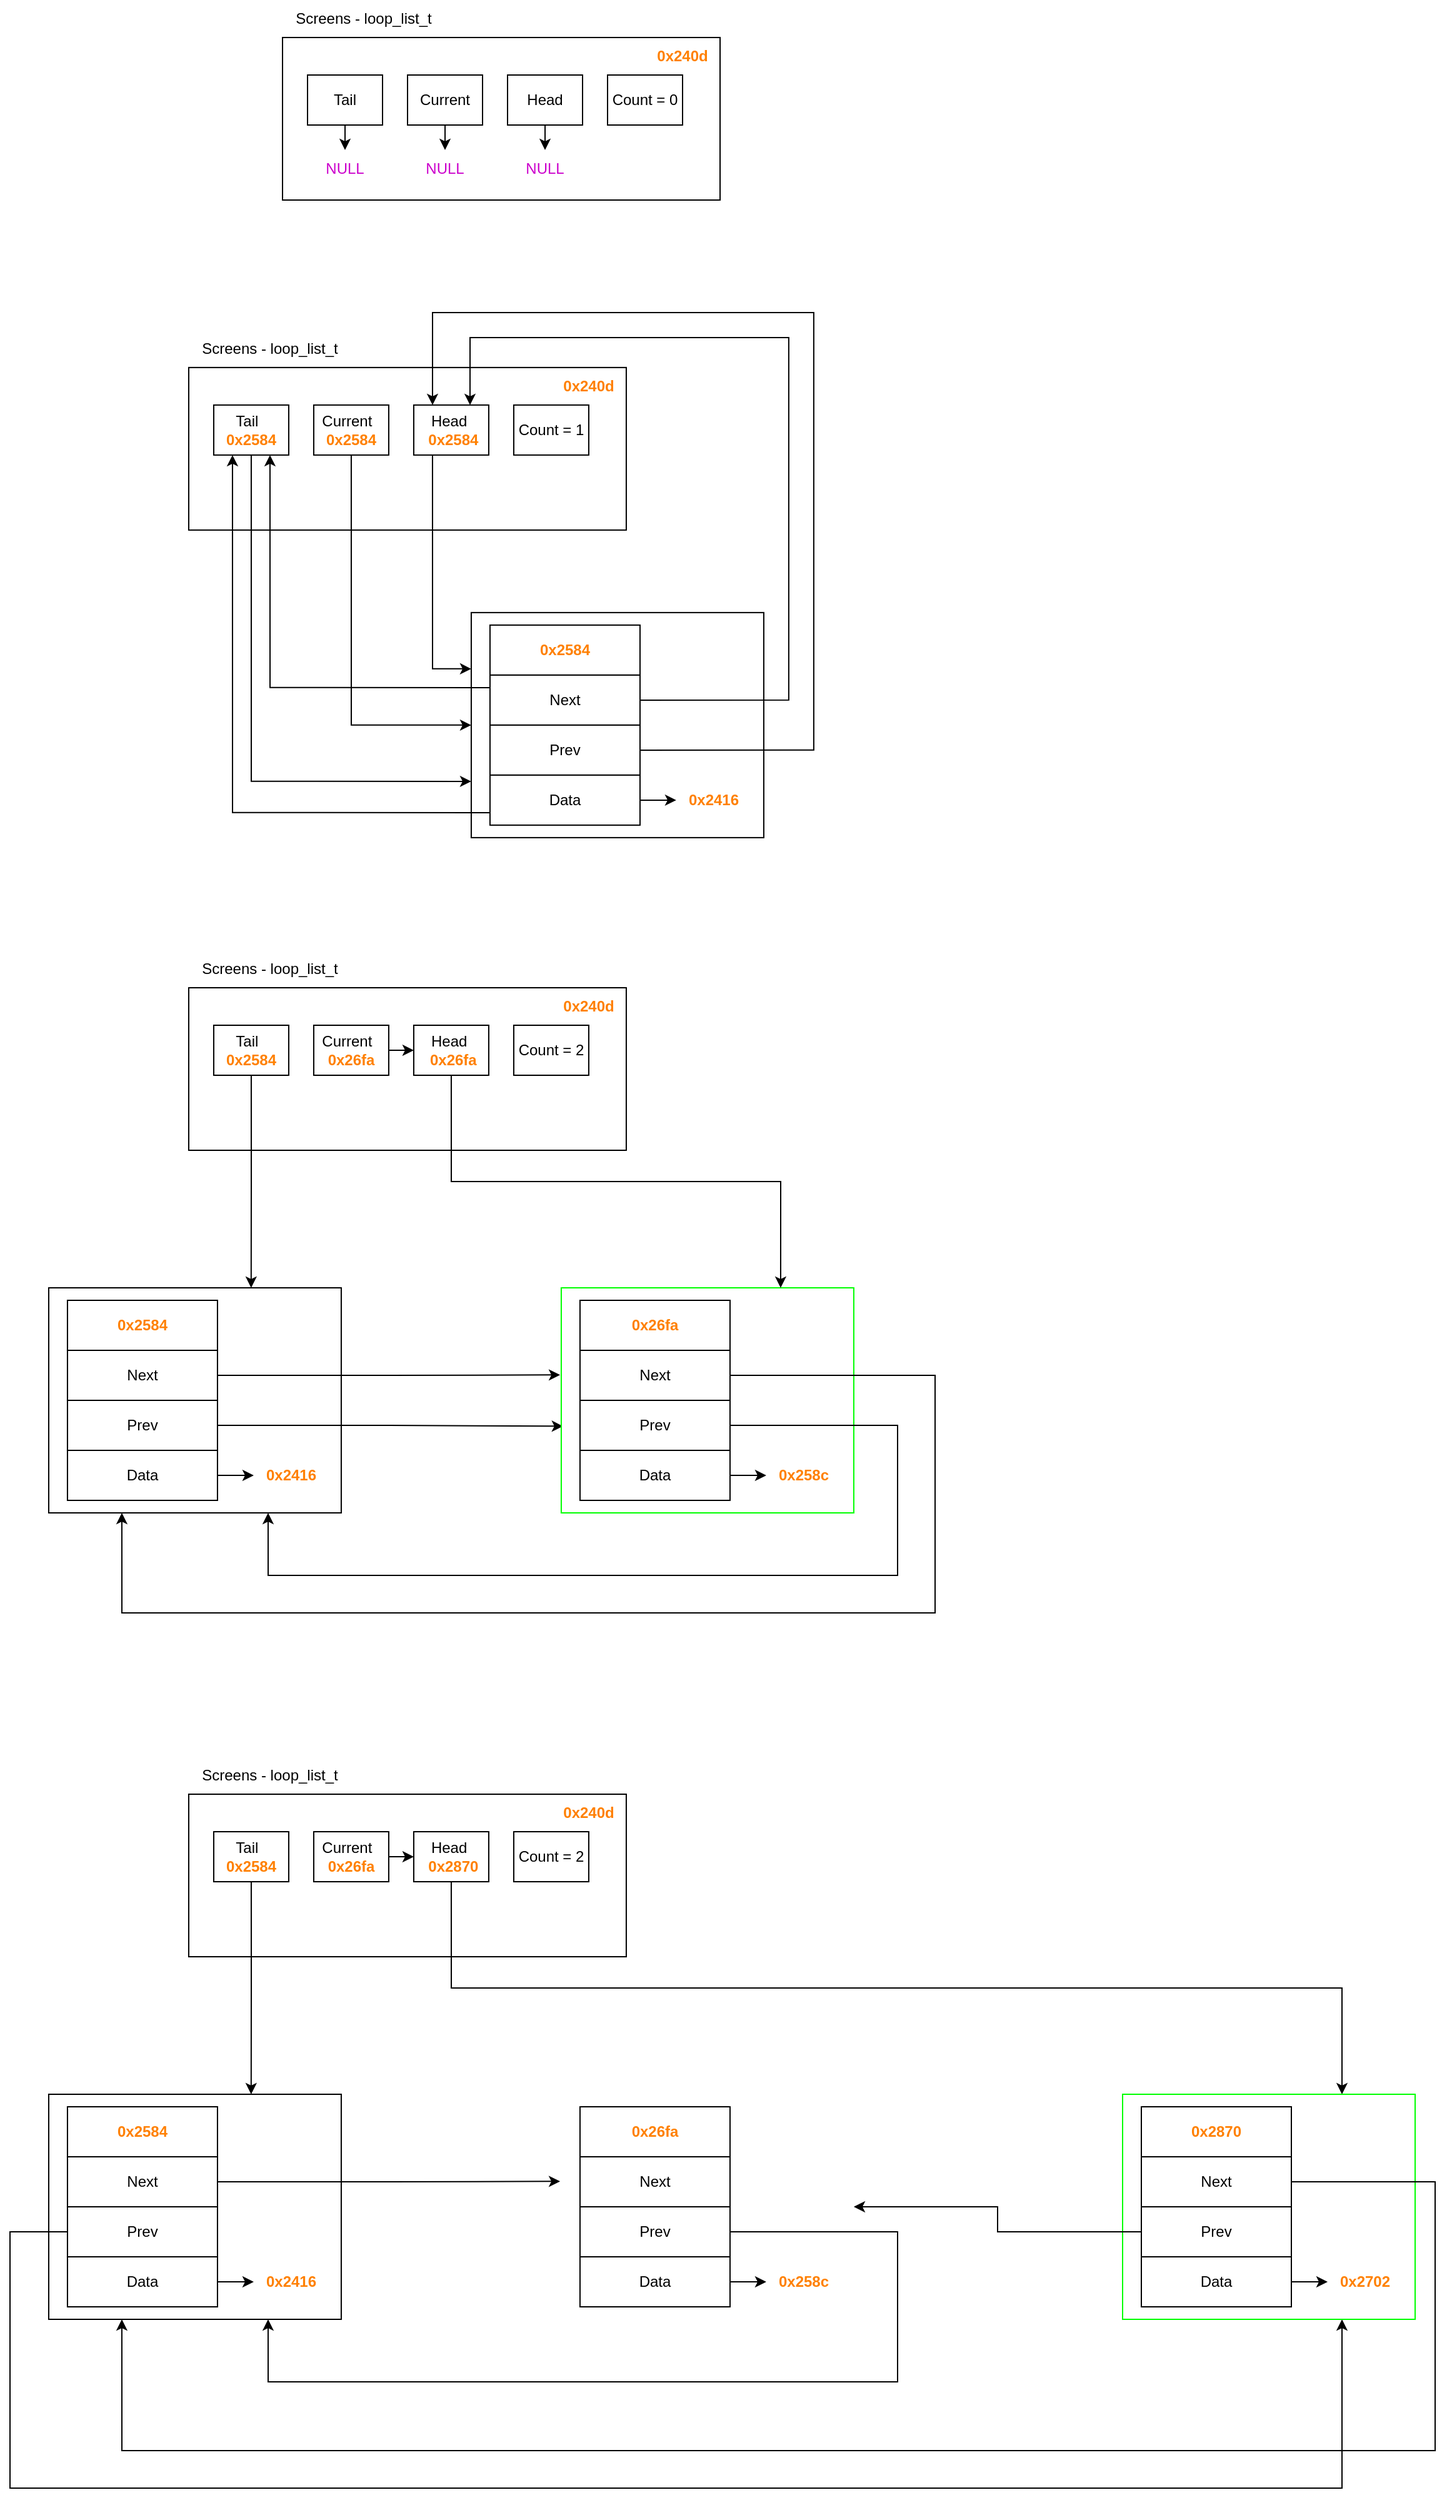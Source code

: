 <mxfile version="20.6.2" type="device"><diagram id="OfAVO9YOUaNSZCqwVsdx" name="Strona-1"><mxGraphModel dx="958" dy="817" grid="1" gridSize="10" guides="1" tooltips="1" connect="1" arrows="1" fold="1" page="1" pageScale="1" pageWidth="1169" pageHeight="827" math="0" shadow="0"><root><mxCell id="0"/><mxCell id="1" parent="0"/><mxCell id="90KK3kme6CxZIiS_9AgN-1" value="" style="rounded=0;whiteSpace=wrap;html=1;" vertex="1" parent="1"><mxGeometry x="238" y="40" width="350" height="130" as="geometry"/></mxCell><mxCell id="90KK3kme6CxZIiS_9AgN-2" value="Screens - loop_list_t" style="text;html=1;strokeColor=none;fillColor=none;align=center;verticalAlign=middle;whiteSpace=wrap;rounded=0;" vertex="1" parent="1"><mxGeometry x="238" y="10" width="130" height="30" as="geometry"/></mxCell><mxCell id="90KK3kme6CxZIiS_9AgN-3" value="0x240d" style="text;html=1;strokeColor=none;fillColor=none;align=center;verticalAlign=middle;whiteSpace=wrap;rounded=0;fontStyle=1;fontColor=#FF8000;" vertex="1" parent="1"><mxGeometry x="528" y="40" width="60" height="30" as="geometry"/></mxCell><mxCell id="90KK3kme6CxZIiS_9AgN-4" value="" style="rounded=0;whiteSpace=wrap;html=1;" vertex="1" parent="1"><mxGeometry x="162.97" y="303.94" width="350" height="130" as="geometry"/></mxCell><mxCell id="90KK3kme6CxZIiS_9AgN-5" value="0x240d" style="text;html=1;strokeColor=none;fillColor=none;align=center;verticalAlign=middle;whiteSpace=wrap;rounded=0;fontStyle=1;fontColor=#FF8000;" vertex="1" parent="1"><mxGeometry x="452.97" y="303.94" width="60" height="30" as="geometry"/></mxCell><mxCell id="90KK3kme6CxZIiS_9AgN-6" value="Screens - loop_list_t" style="text;html=1;strokeColor=none;fillColor=none;align=center;verticalAlign=middle;whiteSpace=wrap;rounded=0;" vertex="1" parent="1"><mxGeometry x="162.97" y="273.94" width="130" height="30" as="geometry"/></mxCell><mxCell id="90KK3kme6CxZIiS_9AgN-18" style="edgeStyle=orthogonalEdgeStyle;rounded=0;orthogonalLoop=1;jettySize=auto;html=1;exitX=0.5;exitY=1;exitDx=0;exitDy=0;entryX=0.5;entryY=0;entryDx=0;entryDy=0;fontColor=#FF8000;" edge="1" parent="1" source="90KK3kme6CxZIiS_9AgN-7" target="90KK3kme6CxZIiS_9AgN-11"><mxGeometry relative="1" as="geometry"/></mxCell><mxCell id="90KK3kme6CxZIiS_9AgN-7" value="Tail" style="rounded=0;whiteSpace=wrap;html=1;" vertex="1" parent="1"><mxGeometry x="258" y="70" width="60" height="40" as="geometry"/></mxCell><mxCell id="90KK3kme6CxZIiS_9AgN-19" style="edgeStyle=orthogonalEdgeStyle;rounded=0;orthogonalLoop=1;jettySize=auto;html=1;exitX=0.5;exitY=1;exitDx=0;exitDy=0;entryX=0.5;entryY=0;entryDx=0;entryDy=0;fontColor=#FF8000;" edge="1" parent="1" source="90KK3kme6CxZIiS_9AgN-8" target="90KK3kme6CxZIiS_9AgN-16"><mxGeometry relative="1" as="geometry"/></mxCell><mxCell id="90KK3kme6CxZIiS_9AgN-8" value="Current" style="rounded=0;whiteSpace=wrap;html=1;" vertex="1" parent="1"><mxGeometry x="338" y="70" width="60" height="40" as="geometry"/></mxCell><mxCell id="90KK3kme6CxZIiS_9AgN-20" style="edgeStyle=orthogonalEdgeStyle;rounded=0;orthogonalLoop=1;jettySize=auto;html=1;exitX=0.5;exitY=1;exitDx=0;exitDy=0;entryX=0.5;entryY=0;entryDx=0;entryDy=0;fontColor=#FF8000;" edge="1" parent="1" source="90KK3kme6CxZIiS_9AgN-9" target="90KK3kme6CxZIiS_9AgN-17"><mxGeometry relative="1" as="geometry"/></mxCell><mxCell id="90KK3kme6CxZIiS_9AgN-9" value="Head" style="rounded=0;whiteSpace=wrap;html=1;" vertex="1" parent="1"><mxGeometry x="418" y="70" width="60" height="40" as="geometry"/></mxCell><mxCell id="90KK3kme6CxZIiS_9AgN-10" value="Count = 0" style="rounded=0;whiteSpace=wrap;html=1;" vertex="1" parent="1"><mxGeometry x="498" y="70" width="60" height="40" as="geometry"/></mxCell><mxCell id="90KK3kme6CxZIiS_9AgN-11" value="NULL" style="text;html=1;strokeColor=none;fillColor=none;align=center;verticalAlign=middle;whiteSpace=wrap;rounded=0;fontColor=#CC00CC;" vertex="1" parent="1"><mxGeometry x="258" y="130" width="60" height="30" as="geometry"/></mxCell><mxCell id="90KK3kme6CxZIiS_9AgN-45" style="edgeStyle=orthogonalEdgeStyle;rounded=0;orthogonalLoop=1;jettySize=auto;html=1;exitX=0.5;exitY=1;exitDx=0;exitDy=0;entryX=0;entryY=0.75;entryDx=0;entryDy=0;fontColor=#FFFFFF;" edge="1" parent="1" source="90KK3kme6CxZIiS_9AgN-12" target="90KK3kme6CxZIiS_9AgN-37"><mxGeometry relative="1" as="geometry"/></mxCell><mxCell id="90KK3kme6CxZIiS_9AgN-12" value="Tail&amp;nbsp;&amp;nbsp;&lt;br&gt;&lt;span style=&quot;color: rgb(255, 128, 0); font-weight: 700;&quot;&gt;0x2584&lt;/span&gt;" style="rounded=0;whiteSpace=wrap;html=1;" vertex="1" parent="1"><mxGeometry x="182.97" y="333.94" width="60" height="40" as="geometry"/></mxCell><mxCell id="90KK3kme6CxZIiS_9AgN-44" style="edgeStyle=orthogonalEdgeStyle;rounded=0;orthogonalLoop=1;jettySize=auto;html=1;exitX=0.5;exitY=1;exitDx=0;exitDy=0;entryX=0;entryY=0.5;entryDx=0;entryDy=0;fontColor=#FFFFFF;" edge="1" parent="1" source="90KK3kme6CxZIiS_9AgN-13" target="90KK3kme6CxZIiS_9AgN-37"><mxGeometry relative="1" as="geometry"/></mxCell><mxCell id="90KK3kme6CxZIiS_9AgN-13" value="Current&amp;nbsp;&amp;nbsp;&lt;br&gt;&lt;span style=&quot;color: rgb(255, 128, 0); font-weight: 700;&quot;&gt;0x2584&lt;/span&gt;" style="rounded=0;whiteSpace=wrap;html=1;" vertex="1" parent="1"><mxGeometry x="262.97" y="333.94" width="60" height="40" as="geometry"/></mxCell><mxCell id="90KK3kme6CxZIiS_9AgN-43" style="edgeStyle=orthogonalEdgeStyle;rounded=0;orthogonalLoop=1;jettySize=auto;html=1;exitX=0.25;exitY=1;exitDx=0;exitDy=0;entryX=0;entryY=0.25;entryDx=0;entryDy=0;fontColor=#FFFFFF;" edge="1" parent="1" source="90KK3kme6CxZIiS_9AgN-14" target="90KK3kme6CxZIiS_9AgN-37"><mxGeometry relative="1" as="geometry"/></mxCell><mxCell id="90KK3kme6CxZIiS_9AgN-14" value="Head&amp;nbsp;&lt;br&gt;&amp;nbsp;&lt;span style=&quot;color: rgb(255, 128, 0); font-weight: 700;&quot;&gt;0x2584&lt;/span&gt;" style="rounded=0;whiteSpace=wrap;html=1;" vertex="1" parent="1"><mxGeometry x="342.97" y="333.94" width="60" height="40" as="geometry"/></mxCell><mxCell id="90KK3kme6CxZIiS_9AgN-15" value="Count = 1" style="rounded=0;whiteSpace=wrap;html=1;" vertex="1" parent="1"><mxGeometry x="422.97" y="333.94" width="60" height="40" as="geometry"/></mxCell><mxCell id="90KK3kme6CxZIiS_9AgN-16" value="NULL" style="text;html=1;strokeColor=none;fillColor=none;align=center;verticalAlign=middle;whiteSpace=wrap;rounded=0;fontColor=#CC00CC;" vertex="1" parent="1"><mxGeometry x="338" y="130" width="60" height="30" as="geometry"/></mxCell><mxCell id="90KK3kme6CxZIiS_9AgN-17" value="NULL" style="text;html=1;strokeColor=none;fillColor=none;align=center;verticalAlign=middle;whiteSpace=wrap;rounded=0;fontColor=#CC00CC;" vertex="1" parent="1"><mxGeometry x="418" y="130" width="60" height="30" as="geometry"/></mxCell><mxCell id="90KK3kme6CxZIiS_9AgN-27" value="Screen - loop_item_t" style="text;html=1;strokeColor=none;fillColor=none;align=center;verticalAlign=middle;whiteSpace=wrap;rounded=0;fontColor=#FFFFFF;" vertex="1" parent="1"><mxGeometry x="388.97" y="469.94" width="120" height="30" as="geometry"/></mxCell><mxCell id="90KK3kme6CxZIiS_9AgN-37" value="" style="rounded=0;whiteSpace=wrap;html=1;fontColor=#FFFFFF;" vertex="1" parent="1"><mxGeometry x="388.97" y="499.94" width="234" height="180" as="geometry"/></mxCell><mxCell id="90KK3kme6CxZIiS_9AgN-38" value="" style="rounded=0;whiteSpace=wrap;html=1;" vertex="1" parent="1"><mxGeometry x="403.97" y="509.94" width="120" height="40" as="geometry"/></mxCell><mxCell id="90KK3kme6CxZIiS_9AgN-39" value="0x2584" style="text;html=1;strokeColor=none;fillColor=none;align=center;verticalAlign=middle;whiteSpace=wrap;rounded=0;fontStyle=1;fontColor=#FF8000;" vertex="1" parent="1"><mxGeometry x="433.97" y="514.94" width="60" height="30" as="geometry"/></mxCell><mxCell id="90KK3kme6CxZIiS_9AgN-57" style="edgeStyle=orthogonalEdgeStyle;rounded=0;orthogonalLoop=1;jettySize=auto;html=1;exitX=0;exitY=0.25;exitDx=0;exitDy=0;entryX=0.75;entryY=1;entryDx=0;entryDy=0;fontColor=#FFFFFF;" edge="1" parent="1" source="90KK3kme6CxZIiS_9AgN-40" target="90KK3kme6CxZIiS_9AgN-12"><mxGeometry relative="1" as="geometry"/></mxCell><mxCell id="90KK3kme6CxZIiS_9AgN-59" style="edgeStyle=orthogonalEdgeStyle;rounded=0;orthogonalLoop=1;jettySize=auto;html=1;exitX=1;exitY=0.5;exitDx=0;exitDy=0;entryX=0.75;entryY=0;entryDx=0;entryDy=0;fontColor=#FFFFFF;" edge="1" parent="1" source="90KK3kme6CxZIiS_9AgN-40" target="90KK3kme6CxZIiS_9AgN-14"><mxGeometry relative="1" as="geometry"><Array as="points"><mxPoint x="642.97" y="569.94"/><mxPoint x="642.97" y="279.94"/><mxPoint x="387.97" y="279.94"/></Array></mxGeometry></mxCell><mxCell id="90KK3kme6CxZIiS_9AgN-40" value="Next" style="rounded=0;whiteSpace=wrap;html=1;" vertex="1" parent="1"><mxGeometry x="403.97" y="549.94" width="120" height="40" as="geometry"/></mxCell><mxCell id="90KK3kme6CxZIiS_9AgN-60" style="edgeStyle=orthogonalEdgeStyle;rounded=0;orthogonalLoop=1;jettySize=auto;html=1;exitX=1;exitY=0.5;exitDx=0;exitDy=0;entryX=0.25;entryY=0;entryDx=0;entryDy=0;fontColor=#FFFFFF;" edge="1" parent="1" source="90KK3kme6CxZIiS_9AgN-41" target="90KK3kme6CxZIiS_9AgN-14"><mxGeometry relative="1" as="geometry"><Array as="points"><mxPoint x="662.97" y="609.94"/><mxPoint x="662.97" y="259.94"/><mxPoint x="357.97" y="259.94"/></Array></mxGeometry></mxCell><mxCell id="90KK3kme6CxZIiS_9AgN-41" value="Prev" style="rounded=0;whiteSpace=wrap;html=1;" vertex="1" parent="1"><mxGeometry x="403.97" y="589.94" width="120" height="40" as="geometry"/></mxCell><mxCell id="90KK3kme6CxZIiS_9AgN-54" style="edgeStyle=orthogonalEdgeStyle;rounded=0;orthogonalLoop=1;jettySize=auto;html=1;exitX=1;exitY=0.5;exitDx=0;exitDy=0;entryX=0;entryY=0.5;entryDx=0;entryDy=0;fontColor=#FFFFFF;" edge="1" parent="1" source="90KK3kme6CxZIiS_9AgN-42" target="90KK3kme6CxZIiS_9AgN-53"><mxGeometry relative="1" as="geometry"/></mxCell><mxCell id="90KK3kme6CxZIiS_9AgN-58" style="edgeStyle=orthogonalEdgeStyle;rounded=0;orthogonalLoop=1;jettySize=auto;html=1;exitX=0;exitY=0.75;exitDx=0;exitDy=0;entryX=0.25;entryY=1;entryDx=0;entryDy=0;fontColor=#FFFFFF;" edge="1" parent="1" source="90KK3kme6CxZIiS_9AgN-42" target="90KK3kme6CxZIiS_9AgN-12"><mxGeometry relative="1" as="geometry"/></mxCell><mxCell id="90KK3kme6CxZIiS_9AgN-42" value="Data" style="rounded=0;whiteSpace=wrap;html=1;" vertex="1" parent="1"><mxGeometry x="403.97" y="629.94" width="120" height="40" as="geometry"/></mxCell><mxCell id="90KK3kme6CxZIiS_9AgN-53" value="0x2416" style="text;html=1;strokeColor=none;fillColor=none;align=center;verticalAlign=middle;whiteSpace=wrap;rounded=0;fontStyle=1;fontColor=#FF8000;" vertex="1" parent="1"><mxGeometry x="552.97" y="634.94" width="60" height="30" as="geometry"/></mxCell><mxCell id="90KK3kme6CxZIiS_9AgN-61" value="Screen - loop_item_t" style="text;html=1;strokeColor=none;fillColor=none;align=center;verticalAlign=middle;whiteSpace=wrap;rounded=0;fontColor=#FFFFFF;" vertex="1" parent="1"><mxGeometry x="50.97" y="1010" width="120" height="30" as="geometry"/></mxCell><mxCell id="90KK3kme6CxZIiS_9AgN-62" value="" style="rounded=0;whiteSpace=wrap;html=1;fontColor=#FFFFFF;" vertex="1" parent="1"><mxGeometry x="50.97" y="1040" width="234" height="180" as="geometry"/></mxCell><mxCell id="90KK3kme6CxZIiS_9AgN-63" value="" style="rounded=0;whiteSpace=wrap;html=1;" vertex="1" parent="1"><mxGeometry x="65.97" y="1050" width="120" height="40" as="geometry"/></mxCell><mxCell id="90KK3kme6CxZIiS_9AgN-64" value="0x2584" style="text;html=1;strokeColor=none;fillColor=none;align=center;verticalAlign=middle;whiteSpace=wrap;rounded=0;fontStyle=1;fontColor=#FF8000;" vertex="1" parent="1"><mxGeometry x="95.97" y="1055" width="60" height="30" as="geometry"/></mxCell><mxCell id="90KK3kme6CxZIiS_9AgN-86" style="edgeStyle=orthogonalEdgeStyle;rounded=0;orthogonalLoop=1;jettySize=auto;html=1;exitX=1;exitY=0.5;exitDx=0;exitDy=0;entryX=-0.004;entryY=0.387;entryDx=0;entryDy=0;entryPerimeter=0;fontColor=#FFFFFF;" edge="1" parent="1" source="90KK3kme6CxZIiS_9AgN-65" target="90KK3kme6CxZIiS_9AgN-71"><mxGeometry relative="1" as="geometry"/></mxCell><mxCell id="90KK3kme6CxZIiS_9AgN-65" value="Next" style="rounded=0;whiteSpace=wrap;html=1;" vertex="1" parent="1"><mxGeometry x="65.97" y="1090" width="120" height="40" as="geometry"/></mxCell><mxCell id="90KK3kme6CxZIiS_9AgN-90" style="edgeStyle=orthogonalEdgeStyle;rounded=0;orthogonalLoop=1;jettySize=auto;html=1;exitX=1;exitY=0.5;exitDx=0;exitDy=0;entryX=0.006;entryY=0.615;entryDx=0;entryDy=0;entryPerimeter=0;fontColor=#FFFFFF;" edge="1" parent="1" source="90KK3kme6CxZIiS_9AgN-66" target="90KK3kme6CxZIiS_9AgN-71"><mxGeometry relative="1" as="geometry"/></mxCell><mxCell id="90KK3kme6CxZIiS_9AgN-66" value="Prev" style="rounded=0;whiteSpace=wrap;html=1;" vertex="1" parent="1"><mxGeometry x="65.97" y="1130" width="120" height="40" as="geometry"/></mxCell><mxCell id="90KK3kme6CxZIiS_9AgN-67" style="edgeStyle=orthogonalEdgeStyle;rounded=0;orthogonalLoop=1;jettySize=auto;html=1;exitX=1;exitY=0.5;exitDx=0;exitDy=0;entryX=0;entryY=0.5;entryDx=0;entryDy=0;fontColor=#FFFFFF;" edge="1" parent="1" source="90KK3kme6CxZIiS_9AgN-68" target="90KK3kme6CxZIiS_9AgN-69"><mxGeometry relative="1" as="geometry"/></mxCell><mxCell id="90KK3kme6CxZIiS_9AgN-68" value="Data" style="rounded=0;whiteSpace=wrap;html=1;" vertex="1" parent="1"><mxGeometry x="65.97" y="1170" width="120" height="40" as="geometry"/></mxCell><mxCell id="90KK3kme6CxZIiS_9AgN-69" value="0x2416" style="text;html=1;strokeColor=none;fillColor=none;align=center;verticalAlign=middle;whiteSpace=wrap;rounded=0;fontStyle=1;fontColor=#FF8000;" vertex="1" parent="1"><mxGeometry x="214.97" y="1175" width="60" height="30" as="geometry"/></mxCell><mxCell id="90KK3kme6CxZIiS_9AgN-70" value="Screen - loop_item_t" style="text;html=1;strokeColor=none;fillColor=none;align=center;verticalAlign=middle;whiteSpace=wrap;rounded=0;fontColor=#FFFFFF;" vertex="1" parent="1"><mxGeometry x="460.97" y="1010" width="120" height="30" as="geometry"/></mxCell><mxCell id="90KK3kme6CxZIiS_9AgN-71" value="" style="rounded=0;whiteSpace=wrap;html=1;fontColor=#FFFFFF;strokeColor=#00FF00;" vertex="1" parent="1"><mxGeometry x="460.97" y="1040" width="234" height="180" as="geometry"/></mxCell><mxCell id="90KK3kme6CxZIiS_9AgN-72" value="" style="rounded=0;whiteSpace=wrap;html=1;" vertex="1" parent="1"><mxGeometry x="475.97" y="1050" width="120" height="40" as="geometry"/></mxCell><mxCell id="90KK3kme6CxZIiS_9AgN-73" value="0x26fa" style="text;html=1;strokeColor=none;fillColor=none;align=center;verticalAlign=middle;whiteSpace=wrap;rounded=0;fontStyle=1;fontColor=#FF8000;" vertex="1" parent="1"><mxGeometry x="505.97" y="1055" width="60" height="30" as="geometry"/></mxCell><mxCell id="90KK3kme6CxZIiS_9AgN-89" style="edgeStyle=orthogonalEdgeStyle;rounded=0;orthogonalLoop=1;jettySize=auto;html=1;exitX=1;exitY=0.5;exitDx=0;exitDy=0;entryX=0.25;entryY=1;entryDx=0;entryDy=0;fontColor=#FFFFFF;" edge="1" parent="1" source="90KK3kme6CxZIiS_9AgN-74" target="90KK3kme6CxZIiS_9AgN-62"><mxGeometry relative="1" as="geometry"><Array as="points"><mxPoint x="760" y="1110"/><mxPoint x="760" y="1300"/><mxPoint x="109" y="1300"/></Array></mxGeometry></mxCell><mxCell id="90KK3kme6CxZIiS_9AgN-74" value="Next" style="rounded=0;whiteSpace=wrap;html=1;" vertex="1" parent="1"><mxGeometry x="475.97" y="1090" width="120" height="40" as="geometry"/></mxCell><mxCell id="90KK3kme6CxZIiS_9AgN-88" style="edgeStyle=orthogonalEdgeStyle;rounded=0;orthogonalLoop=1;jettySize=auto;html=1;exitX=1;exitY=0.5;exitDx=0;exitDy=0;entryX=0.75;entryY=1;entryDx=0;entryDy=0;fontColor=#FFFFFF;" edge="1" parent="1" source="90KK3kme6CxZIiS_9AgN-75" target="90KK3kme6CxZIiS_9AgN-62"><mxGeometry relative="1" as="geometry"><Array as="points"><mxPoint x="730" y="1150"/><mxPoint x="730" y="1270"/><mxPoint x="227" y="1270"/></Array></mxGeometry></mxCell><mxCell id="90KK3kme6CxZIiS_9AgN-75" value="Prev" style="rounded=0;whiteSpace=wrap;html=1;" vertex="1" parent="1"><mxGeometry x="475.97" y="1130" width="120" height="40" as="geometry"/></mxCell><mxCell id="90KK3kme6CxZIiS_9AgN-76" style="edgeStyle=orthogonalEdgeStyle;rounded=0;orthogonalLoop=1;jettySize=auto;html=1;exitX=1;exitY=0.5;exitDx=0;exitDy=0;entryX=0;entryY=0.5;entryDx=0;entryDy=0;fontColor=#FFFFFF;" edge="1" parent="1" source="90KK3kme6CxZIiS_9AgN-77" target="90KK3kme6CxZIiS_9AgN-78"><mxGeometry relative="1" as="geometry"/></mxCell><mxCell id="90KK3kme6CxZIiS_9AgN-77" value="Data" style="rounded=0;whiteSpace=wrap;html=1;" vertex="1" parent="1"><mxGeometry x="475.97" y="1170" width="120" height="40" as="geometry"/></mxCell><mxCell id="90KK3kme6CxZIiS_9AgN-78" value="0x258c" style="text;html=1;strokeColor=none;fillColor=none;align=center;verticalAlign=middle;whiteSpace=wrap;rounded=0;fontStyle=1;fontColor=#FF8000;" vertex="1" parent="1"><mxGeometry x="624.97" y="1175" width="60" height="30" as="geometry"/></mxCell><mxCell id="90KK3kme6CxZIiS_9AgN-79" value="" style="rounded=0;whiteSpace=wrap;html=1;" vertex="1" parent="1"><mxGeometry x="162.97" y="800" width="350" height="130" as="geometry"/></mxCell><mxCell id="90KK3kme6CxZIiS_9AgN-80" value="0x240d" style="text;html=1;strokeColor=none;fillColor=none;align=center;verticalAlign=middle;whiteSpace=wrap;rounded=0;fontStyle=1;fontColor=#FF8000;" vertex="1" parent="1"><mxGeometry x="452.97" y="800" width="60" height="30" as="geometry"/></mxCell><mxCell id="90KK3kme6CxZIiS_9AgN-81" value="Screens - loop_list_t" style="text;html=1;strokeColor=none;fillColor=none;align=center;verticalAlign=middle;whiteSpace=wrap;rounded=0;" vertex="1" parent="1"><mxGeometry x="162.97" y="770" width="130" height="30" as="geometry"/></mxCell><mxCell id="90KK3kme6CxZIiS_9AgN-91" style="edgeStyle=orthogonalEdgeStyle;rounded=0;orthogonalLoop=1;jettySize=auto;html=1;exitX=0.5;exitY=1;exitDx=0;exitDy=0;entryX=0.692;entryY=0;entryDx=0;entryDy=0;entryPerimeter=0;fontColor=#FFFFFF;" edge="1" parent="1" source="90KK3kme6CxZIiS_9AgN-82" target="90KK3kme6CxZIiS_9AgN-62"><mxGeometry relative="1" as="geometry"/></mxCell><mxCell id="90KK3kme6CxZIiS_9AgN-82" value="Tail&amp;nbsp;&amp;nbsp;&lt;br&gt;&lt;span style=&quot;color: rgb(255, 128, 0); font-weight: 700;&quot;&gt;0x2584&lt;/span&gt;" style="rounded=0;whiteSpace=wrap;html=1;" vertex="1" parent="1"><mxGeometry x="182.97" y="830" width="60" height="40" as="geometry"/></mxCell><mxCell id="90KK3kme6CxZIiS_9AgN-133" style="edgeStyle=orthogonalEdgeStyle;rounded=0;orthogonalLoop=1;jettySize=auto;html=1;exitX=1;exitY=0.5;exitDx=0;exitDy=0;entryX=0;entryY=0.5;entryDx=0;entryDy=0;fontColor=#FFFFFF;" edge="1" parent="1" source="90KK3kme6CxZIiS_9AgN-83" target="90KK3kme6CxZIiS_9AgN-84"><mxGeometry relative="1" as="geometry"/></mxCell><mxCell id="90KK3kme6CxZIiS_9AgN-83" value="Current&amp;nbsp;&amp;nbsp;&lt;br&gt;&lt;span style=&quot;color: rgb(255, 128, 0); font-weight: 700;&quot;&gt;0x26fa&lt;/span&gt;" style="rounded=0;whiteSpace=wrap;html=1;" vertex="1" parent="1"><mxGeometry x="262.97" y="830" width="60" height="40" as="geometry"/></mxCell><mxCell id="90KK3kme6CxZIiS_9AgN-92" style="edgeStyle=orthogonalEdgeStyle;rounded=0;orthogonalLoop=1;jettySize=auto;html=1;exitX=0.5;exitY=1;exitDx=0;exitDy=0;entryX=0.75;entryY=0;entryDx=0;entryDy=0;fontColor=#FFFFFF;" edge="1" parent="1" source="90KK3kme6CxZIiS_9AgN-84" target="90KK3kme6CxZIiS_9AgN-71"><mxGeometry relative="1" as="geometry"/></mxCell><mxCell id="90KK3kme6CxZIiS_9AgN-84" value="Head&amp;nbsp;&lt;br&gt;&amp;nbsp;&lt;span style=&quot;color: rgb(255, 128, 0); font-weight: 700;&quot;&gt;0x26fa&lt;/span&gt;" style="rounded=0;whiteSpace=wrap;html=1;" vertex="1" parent="1"><mxGeometry x="342.97" y="830" width="60" height="40" as="geometry"/></mxCell><mxCell id="90KK3kme6CxZIiS_9AgN-85" value="Count = 2" style="rounded=0;whiteSpace=wrap;html=1;" vertex="1" parent="1"><mxGeometry x="422.97" y="830" width="60" height="40" as="geometry"/></mxCell><mxCell id="90KK3kme6CxZIiS_9AgN-93" value="Screen - loop_item_t" style="text;html=1;strokeColor=none;fillColor=none;align=center;verticalAlign=middle;whiteSpace=wrap;rounded=0;fontColor=#FFFFFF;" vertex="1" parent="1"><mxGeometry x="50.97" y="1655" width="120" height="30" as="geometry"/></mxCell><mxCell id="90KK3kme6CxZIiS_9AgN-94" value="" style="rounded=0;whiteSpace=wrap;html=1;fontColor=#FFFFFF;" vertex="1" parent="1"><mxGeometry x="50.97" y="1685" width="234" height="180" as="geometry"/></mxCell><mxCell id="90KK3kme6CxZIiS_9AgN-95" value="" style="rounded=0;whiteSpace=wrap;html=1;" vertex="1" parent="1"><mxGeometry x="65.97" y="1695" width="120" height="40" as="geometry"/></mxCell><mxCell id="90KK3kme6CxZIiS_9AgN-96" value="0x2584" style="text;html=1;strokeColor=none;fillColor=none;align=center;verticalAlign=middle;whiteSpace=wrap;rounded=0;fontStyle=1;fontColor=#FF8000;" vertex="1" parent="1"><mxGeometry x="95.97" y="1700" width="60" height="30" as="geometry"/></mxCell><mxCell id="90KK3kme6CxZIiS_9AgN-97" style="edgeStyle=orthogonalEdgeStyle;rounded=0;orthogonalLoop=1;jettySize=auto;html=1;exitX=1;exitY=0.5;exitDx=0;exitDy=0;entryX=-0.004;entryY=0.387;entryDx=0;entryDy=0;entryPerimeter=0;fontColor=#FFFFFF;" edge="1" parent="1" source="90KK3kme6CxZIiS_9AgN-98" target="90KK3kme6CxZIiS_9AgN-105"><mxGeometry relative="1" as="geometry"/></mxCell><mxCell id="90KK3kme6CxZIiS_9AgN-98" value="Next" style="rounded=0;whiteSpace=wrap;html=1;" vertex="1" parent="1"><mxGeometry x="65.97" y="1735" width="120" height="40" as="geometry"/></mxCell><mxCell id="90KK3kme6CxZIiS_9AgN-140" style="edgeStyle=orthogonalEdgeStyle;rounded=0;orthogonalLoop=1;jettySize=auto;html=1;exitX=0;exitY=0.5;exitDx=0;exitDy=0;entryX=0.75;entryY=1;entryDx=0;entryDy=0;fontColor=#FFFFFF;" edge="1" parent="1" source="90KK3kme6CxZIiS_9AgN-100" target="90KK3kme6CxZIiS_9AgN-125"><mxGeometry relative="1" as="geometry"><Array as="points"><mxPoint x="20" y="1795"/><mxPoint x="20" y="2000"/><mxPoint x="1086" y="2000"/></Array></mxGeometry></mxCell><mxCell id="90KK3kme6CxZIiS_9AgN-100" value="Prev" style="rounded=0;whiteSpace=wrap;html=1;" vertex="1" parent="1"><mxGeometry x="65.97" y="1775" width="120" height="40" as="geometry"/></mxCell><mxCell id="90KK3kme6CxZIiS_9AgN-101" style="edgeStyle=orthogonalEdgeStyle;rounded=0;orthogonalLoop=1;jettySize=auto;html=1;exitX=1;exitY=0.5;exitDx=0;exitDy=0;entryX=0;entryY=0.5;entryDx=0;entryDy=0;fontColor=#FFFFFF;" edge="1" parent="1" source="90KK3kme6CxZIiS_9AgN-102" target="90KK3kme6CxZIiS_9AgN-103"><mxGeometry relative="1" as="geometry"/></mxCell><mxCell id="90KK3kme6CxZIiS_9AgN-102" value="Data" style="rounded=0;whiteSpace=wrap;html=1;" vertex="1" parent="1"><mxGeometry x="65.97" y="1815" width="120" height="40" as="geometry"/></mxCell><mxCell id="90KK3kme6CxZIiS_9AgN-103" value="0x2416" style="text;html=1;strokeColor=none;fillColor=none;align=center;verticalAlign=middle;whiteSpace=wrap;rounded=0;fontStyle=1;fontColor=#FF8000;" vertex="1" parent="1"><mxGeometry x="214.97" y="1820" width="60" height="30" as="geometry"/></mxCell><mxCell id="90KK3kme6CxZIiS_9AgN-104" value="Screen - loop_item_t" style="text;html=1;strokeColor=none;fillColor=none;align=center;verticalAlign=middle;whiteSpace=wrap;rounded=0;fontColor=#FFFFFF;" vertex="1" parent="1"><mxGeometry x="460.97" y="1655" width="120" height="30" as="geometry"/></mxCell><mxCell id="90KK3kme6CxZIiS_9AgN-105" value="" style="rounded=0;whiteSpace=wrap;html=1;fontColor=#FFFFFF;strokeColor=#FFFFFF;" vertex="1" parent="1"><mxGeometry x="460.97" y="1685" width="234" height="180" as="geometry"/></mxCell><mxCell id="90KK3kme6CxZIiS_9AgN-106" value="" style="rounded=0;whiteSpace=wrap;html=1;" vertex="1" parent="1"><mxGeometry x="475.97" y="1695" width="120" height="40" as="geometry"/></mxCell><mxCell id="90KK3kme6CxZIiS_9AgN-107" value="0x26fa" style="text;html=1;strokeColor=none;fillColor=none;align=center;verticalAlign=middle;whiteSpace=wrap;rounded=0;fontStyle=1;fontColor=#FF8000;" vertex="1" parent="1"><mxGeometry x="505.97" y="1700" width="60" height="30" as="geometry"/></mxCell><mxCell id="90KK3kme6CxZIiS_9AgN-109" value="Next" style="rounded=0;whiteSpace=wrap;html=1;" vertex="1" parent="1"><mxGeometry x="475.97" y="1735" width="120" height="40" as="geometry"/></mxCell><mxCell id="90KK3kme6CxZIiS_9AgN-110" style="edgeStyle=orthogonalEdgeStyle;rounded=0;orthogonalLoop=1;jettySize=auto;html=1;exitX=1;exitY=0.5;exitDx=0;exitDy=0;entryX=0.75;entryY=1;entryDx=0;entryDy=0;fontColor=#FFFFFF;" edge="1" parent="1" source="90KK3kme6CxZIiS_9AgN-111" target="90KK3kme6CxZIiS_9AgN-94"><mxGeometry relative="1" as="geometry"><Array as="points"><mxPoint x="730" y="1795"/><mxPoint x="730" y="1915"/><mxPoint x="227" y="1915"/></Array></mxGeometry></mxCell><mxCell id="90KK3kme6CxZIiS_9AgN-111" value="Prev" style="rounded=0;whiteSpace=wrap;html=1;" vertex="1" parent="1"><mxGeometry x="475.97" y="1775" width="120" height="40" as="geometry"/></mxCell><mxCell id="90KK3kme6CxZIiS_9AgN-112" style="edgeStyle=orthogonalEdgeStyle;rounded=0;orthogonalLoop=1;jettySize=auto;html=1;exitX=1;exitY=0.5;exitDx=0;exitDy=0;entryX=0;entryY=0.5;entryDx=0;entryDy=0;fontColor=#FFFFFF;" edge="1" parent="1" source="90KK3kme6CxZIiS_9AgN-113" target="90KK3kme6CxZIiS_9AgN-114"><mxGeometry relative="1" as="geometry"/></mxCell><mxCell id="90KK3kme6CxZIiS_9AgN-113" value="Data" style="rounded=0;whiteSpace=wrap;html=1;" vertex="1" parent="1"><mxGeometry x="475.97" y="1815" width="120" height="40" as="geometry"/></mxCell><mxCell id="90KK3kme6CxZIiS_9AgN-114" value="0x258c" style="text;html=1;strokeColor=none;fillColor=none;align=center;verticalAlign=middle;whiteSpace=wrap;rounded=0;fontStyle=1;fontColor=#FF8000;" vertex="1" parent="1"><mxGeometry x="624.97" y="1820" width="60" height="30" as="geometry"/></mxCell><mxCell id="90KK3kme6CxZIiS_9AgN-115" value="" style="rounded=0;whiteSpace=wrap;html=1;" vertex="1" parent="1"><mxGeometry x="162.97" y="1445" width="350" height="130" as="geometry"/></mxCell><mxCell id="90KK3kme6CxZIiS_9AgN-116" value="0x240d" style="text;html=1;strokeColor=none;fillColor=none;align=center;verticalAlign=middle;whiteSpace=wrap;rounded=0;fontStyle=1;fontColor=#FF8000;" vertex="1" parent="1"><mxGeometry x="452.97" y="1445" width="60" height="30" as="geometry"/></mxCell><mxCell id="90KK3kme6CxZIiS_9AgN-117" value="Screens - loop_list_t" style="text;html=1;strokeColor=none;fillColor=none;align=center;verticalAlign=middle;whiteSpace=wrap;rounded=0;" vertex="1" parent="1"><mxGeometry x="162.97" y="1415" width="130" height="30" as="geometry"/></mxCell><mxCell id="90KK3kme6CxZIiS_9AgN-118" style="edgeStyle=orthogonalEdgeStyle;rounded=0;orthogonalLoop=1;jettySize=auto;html=1;exitX=0.5;exitY=1;exitDx=0;exitDy=0;entryX=0.692;entryY=0;entryDx=0;entryDy=0;entryPerimeter=0;fontColor=#FFFFFF;" edge="1" parent="1" source="90KK3kme6CxZIiS_9AgN-119" target="90KK3kme6CxZIiS_9AgN-94"><mxGeometry relative="1" as="geometry"/></mxCell><mxCell id="90KK3kme6CxZIiS_9AgN-119" value="Tail&amp;nbsp;&amp;nbsp;&lt;br&gt;&lt;span style=&quot;color: rgb(255, 128, 0); font-weight: 700;&quot;&gt;0x2584&lt;/span&gt;" style="rounded=0;whiteSpace=wrap;html=1;" vertex="1" parent="1"><mxGeometry x="182.97" y="1475" width="60" height="40" as="geometry"/></mxCell><mxCell id="90KK3kme6CxZIiS_9AgN-136" style="edgeStyle=orthogonalEdgeStyle;rounded=0;orthogonalLoop=1;jettySize=auto;html=1;exitX=1;exitY=0.5;exitDx=0;exitDy=0;entryX=0;entryY=0.5;entryDx=0;entryDy=0;fontColor=#FFFFFF;" edge="1" parent="1" source="90KK3kme6CxZIiS_9AgN-120" target="90KK3kme6CxZIiS_9AgN-122"><mxGeometry relative="1" as="geometry"/></mxCell><mxCell id="90KK3kme6CxZIiS_9AgN-120" value="Current&amp;nbsp;&amp;nbsp;&lt;br&gt;&lt;span style=&quot;color: rgb(255, 128, 0); font-weight: 700;&quot;&gt;0x26fa&lt;/span&gt;" style="rounded=0;whiteSpace=wrap;html=1;" vertex="1" parent="1"><mxGeometry x="262.97" y="1475" width="60" height="40" as="geometry"/></mxCell><mxCell id="90KK3kme6CxZIiS_9AgN-141" style="edgeStyle=orthogonalEdgeStyle;rounded=0;orthogonalLoop=1;jettySize=auto;html=1;exitX=0.5;exitY=1;exitDx=0;exitDy=0;entryX=0.75;entryY=0;entryDx=0;entryDy=0;fontColor=#FFFFFF;" edge="1" parent="1" source="90KK3kme6CxZIiS_9AgN-122" target="90KK3kme6CxZIiS_9AgN-125"><mxGeometry relative="1" as="geometry"/></mxCell><mxCell id="90KK3kme6CxZIiS_9AgN-122" value="Head&amp;nbsp;&lt;br&gt;&amp;nbsp;&lt;span style=&quot;color: rgb(255, 128, 0); font-weight: 700;&quot;&gt;0x2870&lt;/span&gt;" style="rounded=0;whiteSpace=wrap;html=1;" vertex="1" parent="1"><mxGeometry x="342.97" y="1475" width="60" height="40" as="geometry"/></mxCell><mxCell id="90KK3kme6CxZIiS_9AgN-123" value="Count = 2" style="rounded=0;whiteSpace=wrap;html=1;" vertex="1" parent="1"><mxGeometry x="422.97" y="1475" width="60" height="40" as="geometry"/></mxCell><mxCell id="90KK3kme6CxZIiS_9AgN-124" value="Screen - loop_item_t" style="text;html=1;strokeColor=none;fillColor=none;align=center;verticalAlign=middle;whiteSpace=wrap;rounded=0;fontColor=#FFFFFF;" vertex="1" parent="1"><mxGeometry x="910" y="1655" width="120" height="30" as="geometry"/></mxCell><mxCell id="90KK3kme6CxZIiS_9AgN-125" value="" style="rounded=0;whiteSpace=wrap;html=1;fontColor=#FFFFFF;strokeColor=#00FF00;" vertex="1" parent="1"><mxGeometry x="910" y="1685" width="234" height="180" as="geometry"/></mxCell><mxCell id="90KK3kme6CxZIiS_9AgN-126" value="" style="rounded=0;whiteSpace=wrap;html=1;" vertex="1" parent="1"><mxGeometry x="925" y="1695" width="120" height="40" as="geometry"/></mxCell><mxCell id="90KK3kme6CxZIiS_9AgN-127" value="0x2870" style="text;html=1;strokeColor=none;fillColor=none;align=center;verticalAlign=middle;whiteSpace=wrap;rounded=0;fontStyle=1;fontColor=#FF8000;" vertex="1" parent="1"><mxGeometry x="955" y="1700" width="60" height="30" as="geometry"/></mxCell><mxCell id="90KK3kme6CxZIiS_9AgN-139" style="edgeStyle=orthogonalEdgeStyle;rounded=0;orthogonalLoop=1;jettySize=auto;html=1;exitX=1;exitY=0.5;exitDx=0;exitDy=0;entryX=0.25;entryY=1;entryDx=0;entryDy=0;fontColor=#FFFFFF;" edge="1" parent="1" source="90KK3kme6CxZIiS_9AgN-128" target="90KK3kme6CxZIiS_9AgN-94"><mxGeometry relative="1" as="geometry"><Array as="points"><mxPoint x="1160" y="1755"/><mxPoint x="1160" y="1970"/><mxPoint x="110" y="1970"/></Array></mxGeometry></mxCell><mxCell id="90KK3kme6CxZIiS_9AgN-128" value="Next" style="rounded=0;whiteSpace=wrap;html=1;" vertex="1" parent="1"><mxGeometry x="925" y="1735" width="120" height="40" as="geometry"/></mxCell><mxCell id="90KK3kme6CxZIiS_9AgN-138" style="edgeStyle=orthogonalEdgeStyle;rounded=0;orthogonalLoop=1;jettySize=auto;html=1;exitX=0;exitY=0.5;exitDx=0;exitDy=0;entryX=1;entryY=0.5;entryDx=0;entryDy=0;fontColor=#FFFFFF;" edge="1" parent="1" source="90KK3kme6CxZIiS_9AgN-129" target="90KK3kme6CxZIiS_9AgN-105"><mxGeometry relative="1" as="geometry"/></mxCell><mxCell id="90KK3kme6CxZIiS_9AgN-129" value="Prev" style="rounded=0;whiteSpace=wrap;html=1;" vertex="1" parent="1"><mxGeometry x="925" y="1775" width="120" height="40" as="geometry"/></mxCell><mxCell id="90KK3kme6CxZIiS_9AgN-130" style="edgeStyle=orthogonalEdgeStyle;rounded=0;orthogonalLoop=1;jettySize=auto;html=1;exitX=1;exitY=0.5;exitDx=0;exitDy=0;entryX=0;entryY=0.5;entryDx=0;entryDy=0;fontColor=#FFFFFF;" edge="1" parent="1" source="90KK3kme6CxZIiS_9AgN-131" target="90KK3kme6CxZIiS_9AgN-132"><mxGeometry relative="1" as="geometry"/></mxCell><mxCell id="90KK3kme6CxZIiS_9AgN-131" value="Data" style="rounded=0;whiteSpace=wrap;html=1;" vertex="1" parent="1"><mxGeometry x="925" y="1815" width="120" height="40" as="geometry"/></mxCell><mxCell id="90KK3kme6CxZIiS_9AgN-132" value="0x2702" style="text;html=1;strokeColor=none;fillColor=none;align=center;verticalAlign=middle;whiteSpace=wrap;rounded=0;fontStyle=1;fontColor=#FF8000;" vertex="1" parent="1"><mxGeometry x="1074" y="1820" width="60" height="30" as="geometry"/></mxCell></root></mxGraphModel></diagram></mxfile>